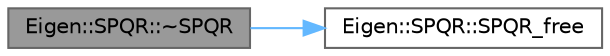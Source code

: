 digraph "Eigen::SPQR::~SPQR"
{
 // LATEX_PDF_SIZE
  bgcolor="transparent";
  edge [fontname=Helvetica,fontsize=10,labelfontname=Helvetica,labelfontsize=10];
  node [fontname=Helvetica,fontsize=10,shape=box,height=0.2,width=0.4];
  rankdir="LR";
  Node1 [id="Node000001",label="Eigen::SPQR::~SPQR",height=0.2,width=0.4,color="gray40", fillcolor="grey60", style="filled", fontcolor="black",tooltip=" "];
  Node1 -> Node2 [id="edge1_Node000001_Node000002",color="steelblue1",style="solid",tooltip=" "];
  Node2 [id="Node000002",label="Eigen::SPQR::SPQR_free",height=0.2,width=0.4,color="grey40", fillcolor="white", style="filled",URL="$class_eigen_1_1_s_p_q_r.html#a79687f3c4632760f5bb3a847ebdf5b7a",tooltip=" "];
}
